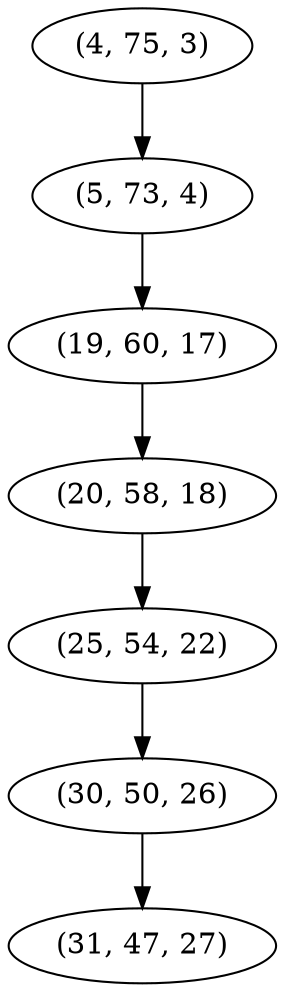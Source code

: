 digraph tree {
    "(4, 75, 3)";
    "(5, 73, 4)";
    "(19, 60, 17)";
    "(20, 58, 18)";
    "(25, 54, 22)";
    "(30, 50, 26)";
    "(31, 47, 27)";
    "(4, 75, 3)" -> "(5, 73, 4)";
    "(5, 73, 4)" -> "(19, 60, 17)";
    "(19, 60, 17)" -> "(20, 58, 18)";
    "(20, 58, 18)" -> "(25, 54, 22)";
    "(25, 54, 22)" -> "(30, 50, 26)";
    "(30, 50, 26)" -> "(31, 47, 27)";
}
